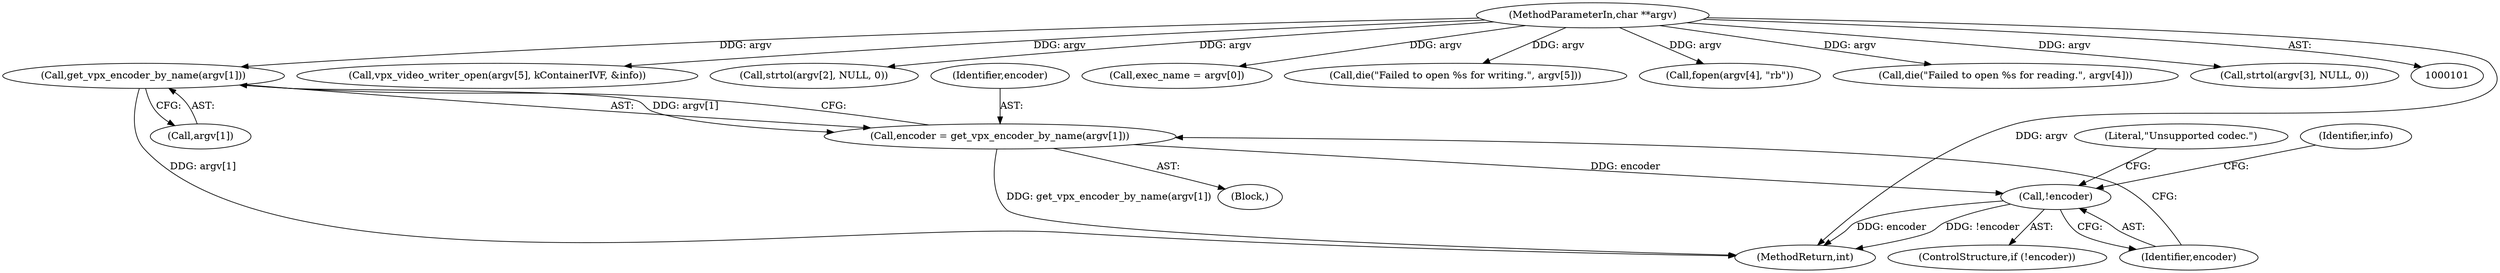 digraph "0_Android_5a9753fca56f0eeb9f61e342b2fccffc364f9426_7@array" {
"1000155" [label="(Call,get_vpx_encoder_by_name(argv[1]))"];
"1000103" [label="(MethodParameterIn,char **argv)"];
"1000153" [label="(Call,encoder = get_vpx_encoder_by_name(argv[1]))"];
"1000160" [label="(Call,!encoder)"];
"1000337" [label="(Call,vpx_video_writer_open(argv[5], kContainerIVF, &info))"];
"1000161" [label="(Identifier,encoder)"];
"1000175" [label="(Call,strtol(argv[2], NULL, 0))"];
"1000154" [label="(Identifier,encoder)"];
"1000460" [label="(MethodReturn,int)"];
"1000142" [label="(Call,exec_name = argv[0])"];
"1000104" [label="(Block,)"];
"1000159" [label="(ControlStructure,if (!encoder))"];
"1000166" [label="(Identifier,info)"];
"1000163" [label="(Literal,\"Unsupported codec.\")"];
"1000153" [label="(Call,encoder = get_vpx_encoder_by_name(argv[1]))"];
"1000103" [label="(MethodParameterIn,char **argv)"];
"1000156" [label="(Call,argv[1])"];
"1000347" [label="(Call,die(\"Failed to open %s for writing.\", argv[5]))"];
"1000356" [label="(Call,fopen(argv[4], \"rb\"))"];
"1000361" [label="(Call,die(\"Failed to open %s for reading.\", argv[4]))"];
"1000160" [label="(Call,!encoder)"];
"1000155" [label="(Call,get_vpx_encoder_by_name(argv[1]))"];
"1000185" [label="(Call,strtol(argv[3], NULL, 0))"];
"1000155" -> "1000153"  [label="AST: "];
"1000155" -> "1000156"  [label="CFG: "];
"1000156" -> "1000155"  [label="AST: "];
"1000153" -> "1000155"  [label="CFG: "];
"1000155" -> "1000460"  [label="DDG: argv[1]"];
"1000155" -> "1000153"  [label="DDG: argv[1]"];
"1000103" -> "1000155"  [label="DDG: argv"];
"1000103" -> "1000101"  [label="AST: "];
"1000103" -> "1000460"  [label="DDG: argv"];
"1000103" -> "1000142"  [label="DDG: argv"];
"1000103" -> "1000175"  [label="DDG: argv"];
"1000103" -> "1000185"  [label="DDG: argv"];
"1000103" -> "1000337"  [label="DDG: argv"];
"1000103" -> "1000347"  [label="DDG: argv"];
"1000103" -> "1000356"  [label="DDG: argv"];
"1000103" -> "1000361"  [label="DDG: argv"];
"1000153" -> "1000104"  [label="AST: "];
"1000154" -> "1000153"  [label="AST: "];
"1000161" -> "1000153"  [label="CFG: "];
"1000153" -> "1000460"  [label="DDG: get_vpx_encoder_by_name(argv[1])"];
"1000153" -> "1000160"  [label="DDG: encoder"];
"1000160" -> "1000159"  [label="AST: "];
"1000160" -> "1000161"  [label="CFG: "];
"1000161" -> "1000160"  [label="AST: "];
"1000163" -> "1000160"  [label="CFG: "];
"1000166" -> "1000160"  [label="CFG: "];
"1000160" -> "1000460"  [label="DDG: !encoder"];
"1000160" -> "1000460"  [label="DDG: encoder"];
}
